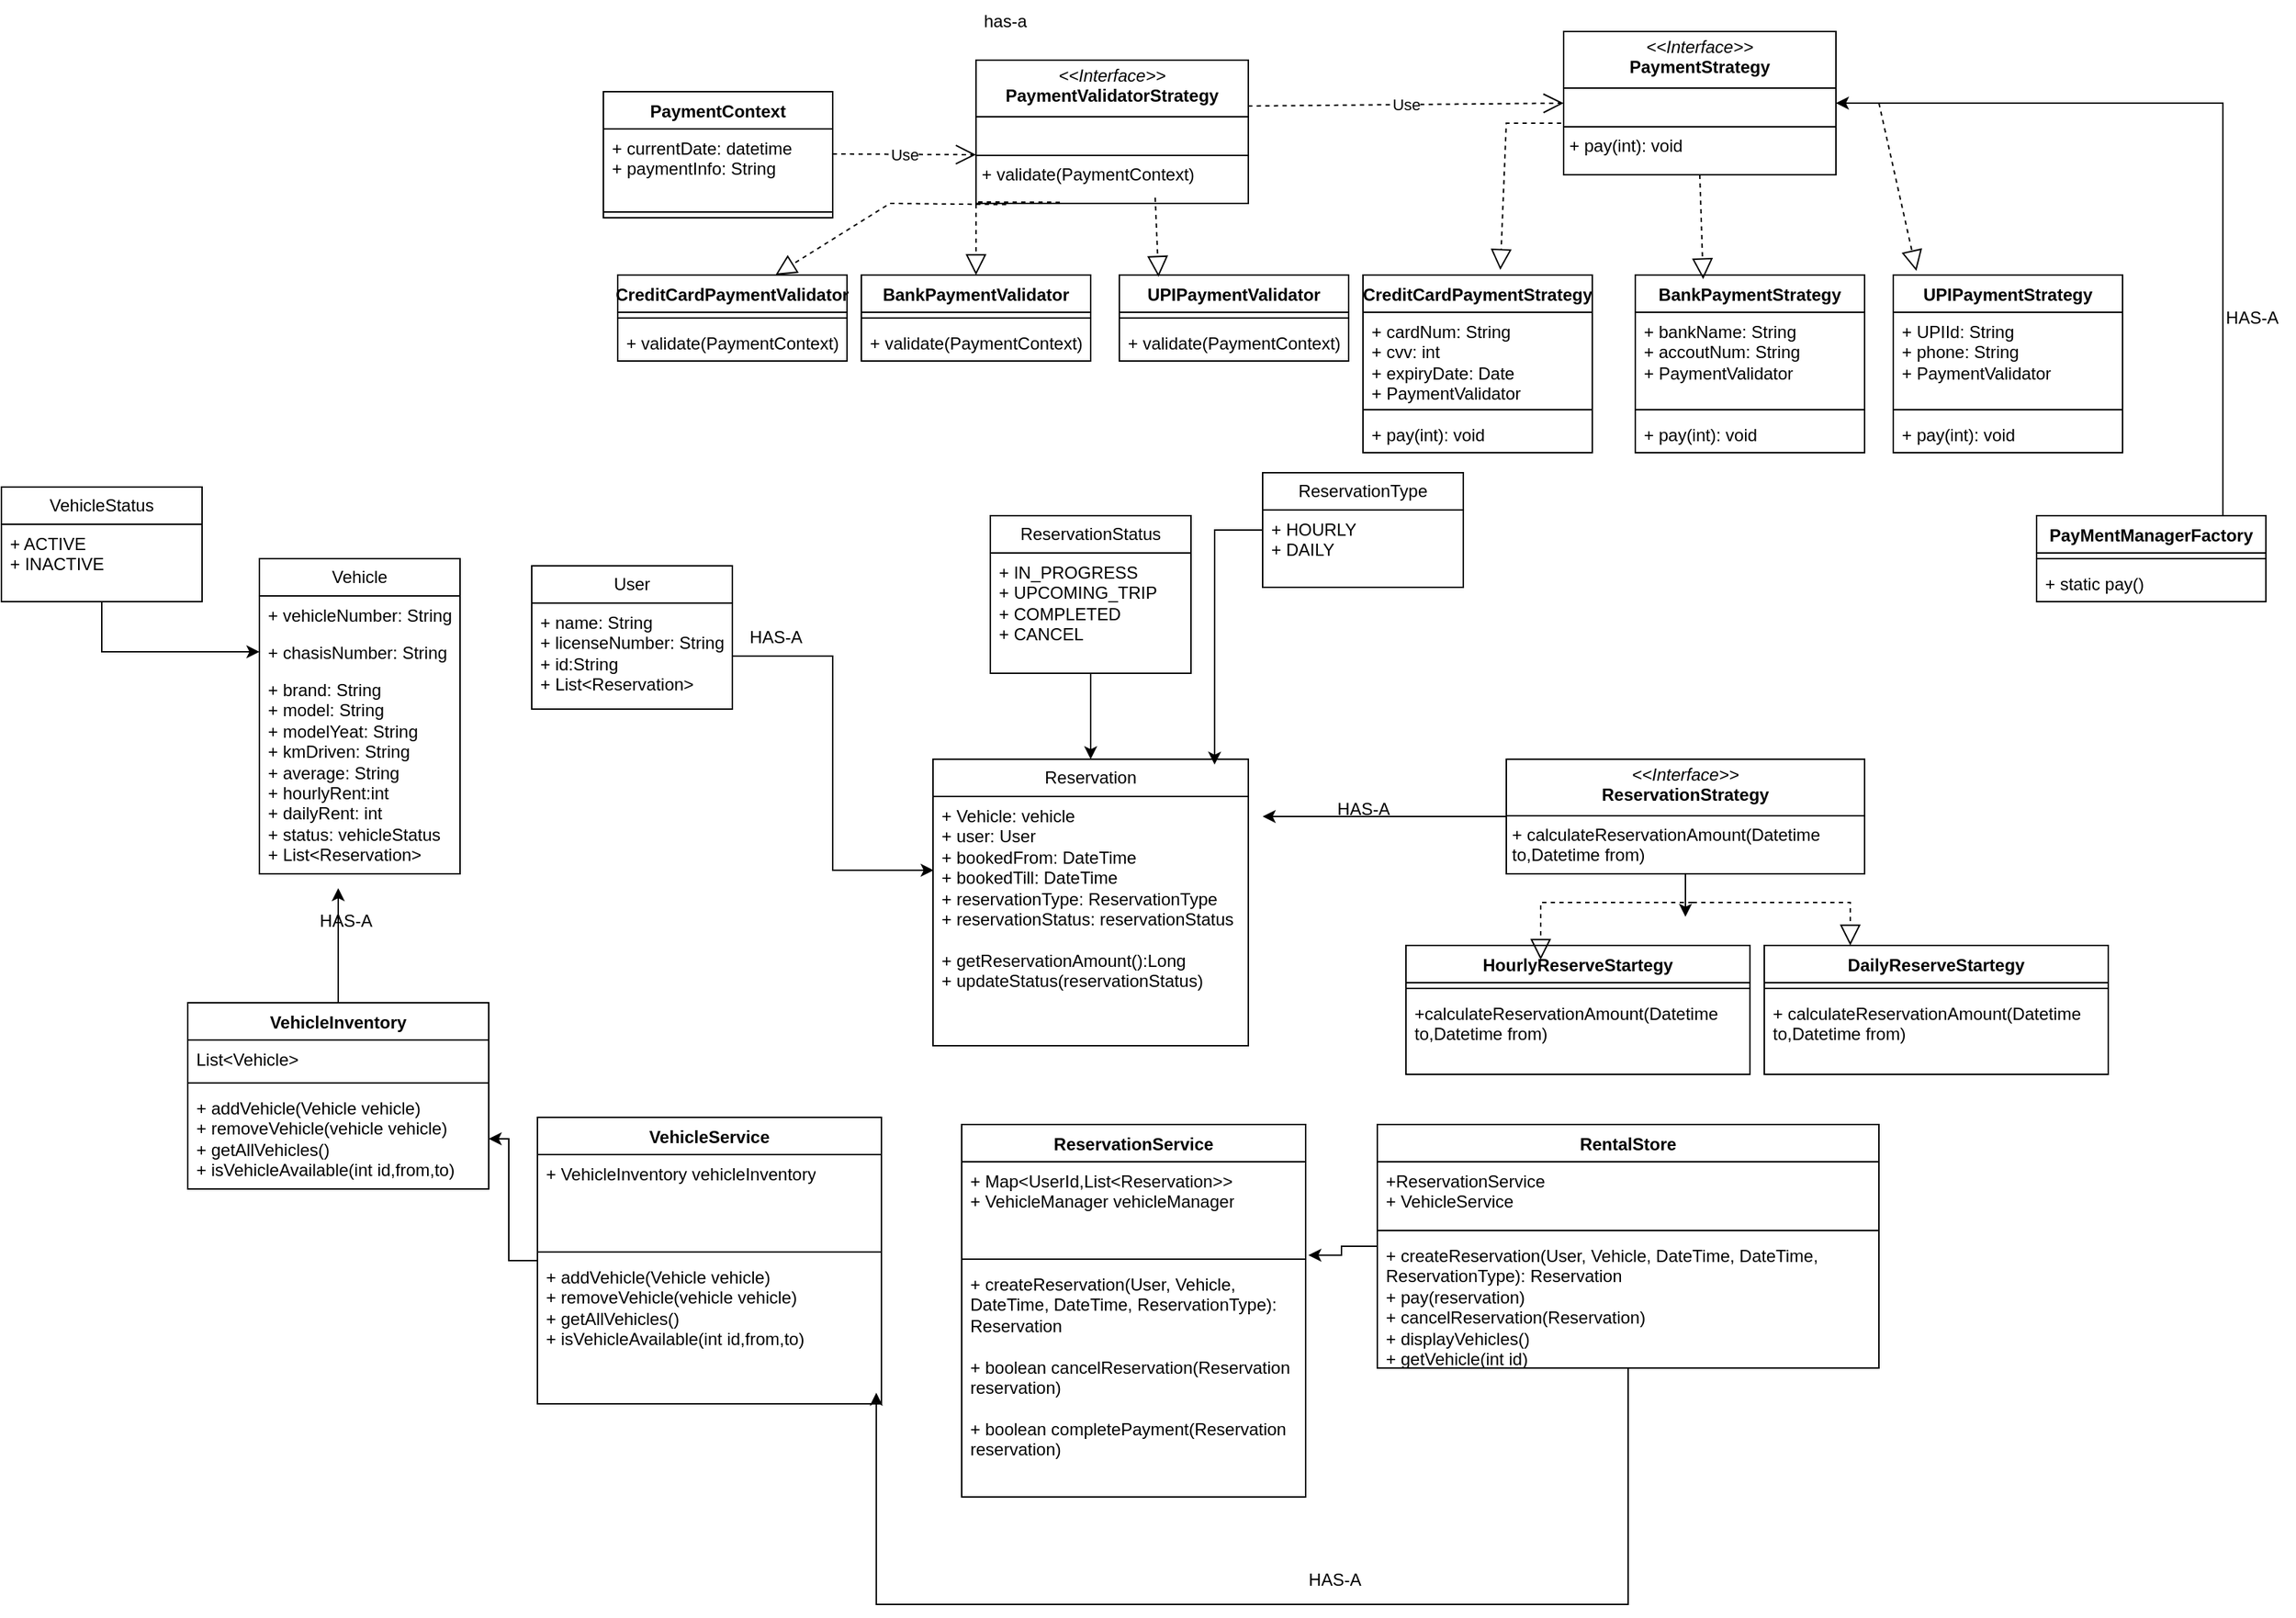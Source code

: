 <mxfile version="24.7.7">
  <diagram id="C5RBs43oDa-KdzZeNtuy" name="Page-1">
    <mxGraphModel dx="2056" dy="1742" grid="1" gridSize="10" guides="1" tooltips="1" connect="1" arrows="1" fold="1" page="1" pageScale="1" pageWidth="827" pageHeight="1169" math="0" shadow="0">
      <root>
        <mxCell id="WIyWlLk6GJQsqaUBKTNV-0" />
        <mxCell id="WIyWlLk6GJQsqaUBKTNV-1" parent="WIyWlLk6GJQsqaUBKTNV-0" />
        <mxCell id="b3Ar11hoiHgudYBqo-IY-4" value="Vehicle" style="swimlane;fontStyle=0;childLayout=stackLayout;horizontal=1;startSize=26;fillColor=none;horizontalStack=0;resizeParent=1;resizeParentMax=0;resizeLast=0;collapsible=1;marginBottom=0;whiteSpace=wrap;html=1;" parent="WIyWlLk6GJQsqaUBKTNV-1" vertex="1">
          <mxGeometry x="-20" y="60" width="140" height="220" as="geometry" />
        </mxCell>
        <mxCell id="b3Ar11hoiHgudYBqo-IY-5" value="+ vehicleNumber: String" style="text;strokeColor=none;fillColor=none;align=left;verticalAlign=top;spacingLeft=4;spacingRight=4;overflow=hidden;rotatable=0;points=[[0,0.5],[1,0.5]];portConstraint=eastwest;whiteSpace=wrap;html=1;" parent="b3Ar11hoiHgudYBqo-IY-4" vertex="1">
          <mxGeometry y="26" width="140" height="26" as="geometry" />
        </mxCell>
        <mxCell id="b3Ar11hoiHgudYBqo-IY-6" value="+ chasisNumber: String" style="text;strokeColor=none;fillColor=none;align=left;verticalAlign=top;spacingLeft=4;spacingRight=4;overflow=hidden;rotatable=0;points=[[0,0.5],[1,0.5]];portConstraint=eastwest;whiteSpace=wrap;html=1;" parent="b3Ar11hoiHgudYBqo-IY-4" vertex="1">
          <mxGeometry y="52" width="140" height="26" as="geometry" />
        </mxCell>
        <mxCell id="b3Ar11hoiHgudYBqo-IY-7" value="+ brand: String&lt;div&gt;+ model: String&lt;br&gt;&lt;/div&gt;&lt;div&gt;+ modelYeat: String&lt;/div&gt;&lt;div&gt;+ kmDriven: String&lt;/div&gt;&lt;div&gt;+ average: String&lt;/div&gt;&lt;div&gt;+ hourlyRent:int&lt;/div&gt;&lt;div&gt;+ dailyRent: int&lt;/div&gt;&lt;div&gt;+ status: vehicleStatus&lt;/div&gt;&lt;div&gt;+ List&amp;lt;Reservation&amp;gt;&lt;/div&gt;" style="text;strokeColor=none;fillColor=none;align=left;verticalAlign=top;spacingLeft=4;spacingRight=4;overflow=hidden;rotatable=0;points=[[0,0.5],[1,0.5]];portConstraint=eastwest;whiteSpace=wrap;html=1;" parent="b3Ar11hoiHgudYBqo-IY-4" vertex="1">
          <mxGeometry y="78" width="140" height="142" as="geometry" />
        </mxCell>
        <mxCell id="b3Ar11hoiHgudYBqo-IY-16" value="User" style="swimlane;fontStyle=0;childLayout=stackLayout;horizontal=1;startSize=26;fillColor=none;horizontalStack=0;resizeParent=1;resizeParentMax=0;resizeLast=0;collapsible=1;marginBottom=0;whiteSpace=wrap;html=1;" parent="WIyWlLk6GJQsqaUBKTNV-1" vertex="1">
          <mxGeometry x="170" y="65" width="140" height="100" as="geometry" />
        </mxCell>
        <mxCell id="b3Ar11hoiHgudYBqo-IY-17" value="+ name: String&lt;div&gt;+ licenseNumber: String&lt;/div&gt;&lt;div&gt;+ id:String&lt;/div&gt;&lt;div&gt;+ List&amp;lt;Reservation&amp;gt;&lt;/div&gt;" style="text;strokeColor=none;fillColor=none;align=left;verticalAlign=top;spacingLeft=4;spacingRight=4;overflow=hidden;rotatable=0;points=[[0,0.5],[1,0.5]];portConstraint=eastwest;whiteSpace=wrap;html=1;" parent="b3Ar11hoiHgudYBqo-IY-16" vertex="1">
          <mxGeometry y="26" width="140" height="74" as="geometry" />
        </mxCell>
        <mxCell id="b3Ar11hoiHgudYBqo-IY-175" style="edgeStyle=orthogonalEdgeStyle;rounded=0;orthogonalLoop=1;jettySize=auto;html=1;entryX=0.5;entryY=0;entryDx=0;entryDy=0;" parent="WIyWlLk6GJQsqaUBKTNV-1" source="b3Ar11hoiHgudYBqo-IY-20" target="b3Ar11hoiHgudYBqo-IY-30" edge="1">
          <mxGeometry relative="1" as="geometry" />
        </mxCell>
        <mxCell id="b3Ar11hoiHgudYBqo-IY-20" value="ReservationStatus" style="swimlane;fontStyle=0;childLayout=stackLayout;horizontal=1;startSize=26;fillColor=none;horizontalStack=0;resizeParent=1;resizeParentMax=0;resizeLast=0;collapsible=1;marginBottom=0;whiteSpace=wrap;html=1;" parent="WIyWlLk6GJQsqaUBKTNV-1" vertex="1">
          <mxGeometry x="490" y="30" width="140" height="110" as="geometry" />
        </mxCell>
        <mxCell id="b3Ar11hoiHgudYBqo-IY-23" value="+ IN_PROGRESS&lt;div&gt;+ UPCOMING_TRIP&lt;/div&gt;&lt;div&gt;+ COMPLETED&lt;/div&gt;&lt;div&gt;+ CANCEL&lt;/div&gt;" style="text;strokeColor=none;fillColor=none;align=left;verticalAlign=top;spacingLeft=4;spacingRight=4;overflow=hidden;rotatable=0;points=[[0,0.5],[1,0.5]];portConstraint=eastwest;whiteSpace=wrap;html=1;" parent="b3Ar11hoiHgudYBqo-IY-20" vertex="1">
          <mxGeometry y="26" width="140" height="84" as="geometry" />
        </mxCell>
        <mxCell id="b3Ar11hoiHgudYBqo-IY-174" style="edgeStyle=orthogonalEdgeStyle;rounded=0;orthogonalLoop=1;jettySize=auto;html=1;entryX=0;entryY=0.5;entryDx=0;entryDy=0;" parent="WIyWlLk6GJQsqaUBKTNV-1" source="b3Ar11hoiHgudYBqo-IY-24" target="b3Ar11hoiHgudYBqo-IY-6" edge="1">
          <mxGeometry relative="1" as="geometry" />
        </mxCell>
        <mxCell id="b3Ar11hoiHgudYBqo-IY-24" value="VehicleStatus" style="swimlane;fontStyle=0;childLayout=stackLayout;horizontal=1;startSize=26;fillColor=none;horizontalStack=0;resizeParent=1;resizeParentMax=0;resizeLast=0;collapsible=1;marginBottom=0;whiteSpace=wrap;html=1;" parent="WIyWlLk6GJQsqaUBKTNV-1" vertex="1">
          <mxGeometry x="-200" y="10" width="140" height="80" as="geometry" />
        </mxCell>
        <mxCell id="b3Ar11hoiHgudYBqo-IY-25" value="+ ACTIVE&lt;div&gt;+ INACTIVE&lt;/div&gt;&lt;div&gt;&lt;br&gt;&lt;/div&gt;" style="text;strokeColor=none;fillColor=none;align=left;verticalAlign=top;spacingLeft=4;spacingRight=4;overflow=hidden;rotatable=0;points=[[0,0.5],[1,0.5]];portConstraint=eastwest;whiteSpace=wrap;html=1;" parent="b3Ar11hoiHgudYBqo-IY-24" vertex="1">
          <mxGeometry y="26" width="140" height="54" as="geometry" />
        </mxCell>
        <mxCell id="b3Ar11hoiHgudYBqo-IY-30" value="Reservation" style="swimlane;fontStyle=0;childLayout=stackLayout;horizontal=1;startSize=26;fillColor=none;horizontalStack=0;resizeParent=1;resizeParentMax=0;resizeLast=0;collapsible=1;marginBottom=0;whiteSpace=wrap;html=1;" parent="WIyWlLk6GJQsqaUBKTNV-1" vertex="1">
          <mxGeometry x="450" y="200" width="220" height="200" as="geometry" />
        </mxCell>
        <mxCell id="b3Ar11hoiHgudYBqo-IY-31" value="+ Vehicle: vehicle&lt;div&gt;+ user: User&lt;/div&gt;&lt;div&gt;+ bookedFrom: DateTime&lt;/div&gt;&lt;div&gt;+ bookedTill: DateTime&lt;/div&gt;&lt;div&gt;+ reservationType: ReservationType&lt;/div&gt;&lt;div&gt;+ reservationStatus: reservationStatus&lt;/div&gt;&lt;div&gt;&lt;br&gt;&lt;/div&gt;&lt;div&gt;+ getReservationAmount():Long&lt;/div&gt;&lt;div&gt;+ updateStatus(reservationStatus)&lt;/div&gt;" style="text;strokeColor=none;fillColor=none;align=left;verticalAlign=top;spacingLeft=4;spacingRight=4;overflow=hidden;rotatable=0;points=[[0,0.5],[1,0.5]];portConstraint=eastwest;whiteSpace=wrap;html=1;" parent="b3Ar11hoiHgudYBqo-IY-30" vertex="1">
          <mxGeometry y="26" width="220" height="174" as="geometry" />
        </mxCell>
        <mxCell id="b3Ar11hoiHgudYBqo-IY-176" style="edgeStyle=orthogonalEdgeStyle;rounded=0;orthogonalLoop=1;jettySize=auto;html=1;" parent="WIyWlLk6GJQsqaUBKTNV-1" source="b3Ar11hoiHgudYBqo-IY-34" edge="1">
          <mxGeometry relative="1" as="geometry">
            <mxPoint x="35" y="290" as="targetPoint" />
          </mxGeometry>
        </mxCell>
        <mxCell id="b3Ar11hoiHgudYBqo-IY-34" value="VehicleInventory" style="swimlane;fontStyle=1;align=center;verticalAlign=top;childLayout=stackLayout;horizontal=1;startSize=26;horizontalStack=0;resizeParent=1;resizeParentMax=0;resizeLast=0;collapsible=1;marginBottom=0;whiteSpace=wrap;html=1;" parent="WIyWlLk6GJQsqaUBKTNV-1" vertex="1">
          <mxGeometry x="-70" y="370" width="210" height="130" as="geometry" />
        </mxCell>
        <mxCell id="b3Ar11hoiHgudYBqo-IY-35" value="List&amp;lt;Vehicle&amp;gt;" style="text;strokeColor=none;fillColor=none;align=left;verticalAlign=top;spacingLeft=4;spacingRight=4;overflow=hidden;rotatable=0;points=[[0,0.5],[1,0.5]];portConstraint=eastwest;whiteSpace=wrap;html=1;" parent="b3Ar11hoiHgudYBqo-IY-34" vertex="1">
          <mxGeometry y="26" width="210" height="26" as="geometry" />
        </mxCell>
        <mxCell id="b3Ar11hoiHgudYBqo-IY-36" value="" style="line;strokeWidth=1;fillColor=none;align=left;verticalAlign=middle;spacingTop=-1;spacingLeft=3;spacingRight=3;rotatable=0;labelPosition=right;points=[];portConstraint=eastwest;strokeColor=inherit;" parent="b3Ar11hoiHgudYBqo-IY-34" vertex="1">
          <mxGeometry y="52" width="210" height="8" as="geometry" />
        </mxCell>
        <mxCell id="b3Ar11hoiHgudYBqo-IY-37" value="+ addVehicle(Vehicle vehicle)&lt;div&gt;+ removeVehicle(vehicle vehicle)&lt;/div&gt;&lt;div&gt;+ getAllVehicles()&lt;/div&gt;&lt;div&gt;+ isVehicleAvailable(int id,from,to)&lt;/div&gt;" style="text;strokeColor=none;fillColor=none;align=left;verticalAlign=top;spacingLeft=4;spacingRight=4;overflow=hidden;rotatable=0;points=[[0,0.5],[1,0.5]];portConstraint=eastwest;whiteSpace=wrap;html=1;" parent="b3Ar11hoiHgudYBqo-IY-34" vertex="1">
          <mxGeometry y="60" width="210" height="70" as="geometry" />
        </mxCell>
        <mxCell id="b3Ar11hoiHgudYBqo-IY-38" value="RentalStore" style="swimlane;fontStyle=1;align=center;verticalAlign=top;childLayout=stackLayout;horizontal=1;startSize=26;horizontalStack=0;resizeParent=1;resizeParentMax=0;resizeLast=0;collapsible=1;marginBottom=0;whiteSpace=wrap;html=1;" parent="WIyWlLk6GJQsqaUBKTNV-1" vertex="1">
          <mxGeometry x="760" y="455" width="350" height="170" as="geometry" />
        </mxCell>
        <mxCell id="b3Ar11hoiHgudYBqo-IY-39" value="+ReservationService&lt;div&gt;+ VehicleService&lt;/div&gt;" style="text;strokeColor=none;fillColor=none;align=left;verticalAlign=top;spacingLeft=4;spacingRight=4;overflow=hidden;rotatable=0;points=[[0,0.5],[1,0.5]];portConstraint=eastwest;whiteSpace=wrap;html=1;" parent="b3Ar11hoiHgudYBqo-IY-38" vertex="1">
          <mxGeometry y="26" width="350" height="44" as="geometry" />
        </mxCell>
        <mxCell id="b3Ar11hoiHgudYBqo-IY-40" value="" style="line;strokeWidth=1;fillColor=none;align=left;verticalAlign=middle;spacingTop=-1;spacingLeft=3;spacingRight=3;rotatable=0;labelPosition=right;points=[];portConstraint=eastwest;strokeColor=inherit;" parent="b3Ar11hoiHgudYBqo-IY-38" vertex="1">
          <mxGeometry y="70" width="350" height="8" as="geometry" />
        </mxCell>
        <mxCell id="b3Ar11hoiHgudYBqo-IY-41" value="+&amp;nbsp;createReservation(User, Vehicle, DateTime, DateTime, ReservationType): Reservation&lt;div&gt;&lt;span style=&quot;background-color: initial;&quot;&gt;+ pay(reservation)&lt;/span&gt;&lt;div&gt;&lt;div&gt;+ cancelReservation(Reservation)&lt;/div&gt;&lt;div&gt;+ displayVehicles()&lt;/div&gt;&lt;div&gt;+ getVehicle(int id)&lt;/div&gt;&lt;/div&gt;&lt;/div&gt;" style="text;strokeColor=none;fillColor=none;align=left;verticalAlign=top;spacingLeft=4;spacingRight=4;overflow=hidden;rotatable=0;points=[[0,0.5],[1,0.5]];portConstraint=eastwest;whiteSpace=wrap;html=1;" parent="b3Ar11hoiHgudYBqo-IY-38" vertex="1">
          <mxGeometry y="78" width="350" height="92" as="geometry" />
        </mxCell>
        <mxCell id="b3Ar11hoiHgudYBqo-IY-58" style="edgeStyle=orthogonalEdgeStyle;rounded=0;orthogonalLoop=1;jettySize=auto;html=1;" parent="WIyWlLk6GJQsqaUBKTNV-1" source="b3Ar11hoiHgudYBqo-IY-48" edge="1">
          <mxGeometry relative="1" as="geometry">
            <mxPoint x="975" y="310" as="targetPoint" />
          </mxGeometry>
        </mxCell>
        <mxCell id="b3Ar11hoiHgudYBqo-IY-171" style="edgeStyle=orthogonalEdgeStyle;rounded=0;orthogonalLoop=1;jettySize=auto;html=1;" parent="WIyWlLk6GJQsqaUBKTNV-1" source="b3Ar11hoiHgudYBqo-IY-48" edge="1">
          <mxGeometry relative="1" as="geometry">
            <mxPoint x="680" y="240" as="targetPoint" />
          </mxGeometry>
        </mxCell>
        <mxCell id="b3Ar11hoiHgudYBqo-IY-48" value="&lt;p style=&quot;margin:0px;margin-top:4px;text-align:center;&quot;&gt;&lt;i&gt;&amp;lt;&amp;lt;Interface&amp;gt;&amp;gt;&lt;/i&gt;&lt;br&gt;&lt;b&gt;ReservationStrategy&lt;/b&gt;&lt;/p&gt;&lt;hr size=&quot;1&quot; style=&quot;border-style:solid;&quot;&gt;&lt;p style=&quot;margin:0px;margin-left:4px;&quot;&gt;+ calculateReservationAmount(Datetime to,Datetime from)&lt;/p&gt;" style="verticalAlign=top;align=left;overflow=fill;html=1;whiteSpace=wrap;" parent="WIyWlLk6GJQsqaUBKTNV-1" vertex="1">
          <mxGeometry x="850" y="200" width="250" height="80" as="geometry" />
        </mxCell>
        <mxCell id="b3Ar11hoiHgudYBqo-IY-50" value="HourlyReserveStartegy" style="swimlane;fontStyle=1;align=center;verticalAlign=top;childLayout=stackLayout;horizontal=1;startSize=26;horizontalStack=0;resizeParent=1;resizeParentMax=0;resizeLast=0;collapsible=1;marginBottom=0;whiteSpace=wrap;html=1;" parent="WIyWlLk6GJQsqaUBKTNV-1" vertex="1">
          <mxGeometry x="780" y="330" width="240" height="90" as="geometry" />
        </mxCell>
        <mxCell id="b3Ar11hoiHgudYBqo-IY-52" value="" style="line;strokeWidth=1;fillColor=none;align=left;verticalAlign=middle;spacingTop=-1;spacingLeft=3;spacingRight=3;rotatable=0;labelPosition=right;points=[];portConstraint=eastwest;strokeColor=inherit;" parent="b3Ar11hoiHgudYBqo-IY-50" vertex="1">
          <mxGeometry y="26" width="240" height="8" as="geometry" />
        </mxCell>
        <mxCell id="b3Ar11hoiHgudYBqo-IY-53" value="+calculateReservationAmount(Datetime to,Datetime from)" style="text;strokeColor=none;fillColor=none;align=left;verticalAlign=top;spacingLeft=4;spacingRight=4;overflow=hidden;rotatable=0;points=[[0,0.5],[1,0.5]];portConstraint=eastwest;whiteSpace=wrap;html=1;" parent="b3Ar11hoiHgudYBqo-IY-50" vertex="1">
          <mxGeometry y="34" width="240" height="56" as="geometry" />
        </mxCell>
        <mxCell id="b3Ar11hoiHgudYBqo-IY-54" value="DailyReserveStartegy" style="swimlane;fontStyle=1;align=center;verticalAlign=top;childLayout=stackLayout;horizontal=1;startSize=26;horizontalStack=0;resizeParent=1;resizeParentMax=0;resizeLast=0;collapsible=1;marginBottom=0;whiteSpace=wrap;html=1;" parent="WIyWlLk6GJQsqaUBKTNV-1" vertex="1">
          <mxGeometry x="1030" y="330" width="240" height="90" as="geometry" />
        </mxCell>
        <mxCell id="b3Ar11hoiHgudYBqo-IY-55" value="" style="line;strokeWidth=1;fillColor=none;align=left;verticalAlign=middle;spacingTop=-1;spacingLeft=3;spacingRight=3;rotatable=0;labelPosition=right;points=[];portConstraint=eastwest;strokeColor=inherit;" parent="b3Ar11hoiHgudYBqo-IY-54" vertex="1">
          <mxGeometry y="26" width="240" height="8" as="geometry" />
        </mxCell>
        <mxCell id="b3Ar11hoiHgudYBqo-IY-56" value="+ calculateReservationAmount(Datetime to,Datetime from)" style="text;strokeColor=none;fillColor=none;align=left;verticalAlign=top;spacingLeft=4;spacingRight=4;overflow=hidden;rotatable=0;points=[[0,0.5],[1,0.5]];portConstraint=eastwest;whiteSpace=wrap;html=1;" parent="b3Ar11hoiHgudYBqo-IY-54" vertex="1">
          <mxGeometry y="34" width="240" height="56" as="geometry" />
        </mxCell>
        <mxCell id="b3Ar11hoiHgudYBqo-IY-57" value="" style="endArrow=block;dashed=1;endFill=0;endSize=12;html=1;rounded=0;" parent="WIyWlLk6GJQsqaUBKTNV-1" edge="1">
          <mxGeometry width="160" relative="1" as="geometry">
            <mxPoint x="980" y="300" as="sourcePoint" />
            <mxPoint x="874" y="340" as="targetPoint" />
            <Array as="points">
              <mxPoint x="874" y="300" />
            </Array>
          </mxGeometry>
        </mxCell>
        <mxCell id="b3Ar11hoiHgudYBqo-IY-59" value="" style="endArrow=block;dashed=1;endFill=0;endSize=12;html=1;rounded=0;entryX=0.25;entryY=0;entryDx=0;entryDy=0;" parent="WIyWlLk6GJQsqaUBKTNV-1" target="b3Ar11hoiHgudYBqo-IY-54" edge="1">
          <mxGeometry width="160" relative="1" as="geometry">
            <mxPoint x="980" y="300" as="sourcePoint" />
            <mxPoint x="880" y="400" as="targetPoint" />
            <Array as="points">
              <mxPoint x="1090" y="300" />
            </Array>
          </mxGeometry>
        </mxCell>
        <mxCell id="b3Ar11hoiHgudYBqo-IY-130" value="&lt;p style=&quot;margin:0px;margin-top:4px;text-align:center;&quot;&gt;&lt;i&gt;&amp;lt;&amp;lt;Interface&amp;gt;&amp;gt;&lt;/i&gt;&lt;br&gt;&lt;b&gt;PaymentStrategy&lt;/b&gt;&lt;/p&gt;&lt;hr size=&quot;1&quot; style=&quot;border-style:solid;&quot;&gt;&lt;p style=&quot;margin:0px;margin-left:4px;&quot;&gt;&lt;br&gt;&lt;/p&gt;&lt;hr size=&quot;1&quot; style=&quot;border-style:solid;&quot;&gt;&lt;p style=&quot;margin:0px;margin-left:4px;&quot;&gt;+ pay(int): void&lt;/p&gt;" style="verticalAlign=top;align=left;overflow=fill;html=1;whiteSpace=wrap;" parent="WIyWlLk6GJQsqaUBKTNV-1" vertex="1">
          <mxGeometry x="890" y="-308" width="190" height="100" as="geometry" />
        </mxCell>
        <mxCell id="b3Ar11hoiHgudYBqo-IY-131" value="CreditCardPaymentStrategy" style="swimlane;fontStyle=1;align=center;verticalAlign=top;childLayout=stackLayout;horizontal=1;startSize=26;horizontalStack=0;resizeParent=1;resizeParentMax=0;resizeLast=0;collapsible=1;marginBottom=0;whiteSpace=wrap;html=1;" parent="WIyWlLk6GJQsqaUBKTNV-1" vertex="1">
          <mxGeometry x="750" y="-138" width="160" height="124" as="geometry" />
        </mxCell>
        <mxCell id="b3Ar11hoiHgudYBqo-IY-132" value="+ cardNum: String&lt;div&gt;+ cvv: int&lt;/div&gt;&lt;div&gt;+ expiryDate: Date&lt;div&gt;+ PaymentValidator&lt;/div&gt;&lt;/div&gt;" style="text;strokeColor=none;fillColor=none;align=left;verticalAlign=top;spacingLeft=4;spacingRight=4;overflow=hidden;rotatable=0;points=[[0,0.5],[1,0.5]];portConstraint=eastwest;whiteSpace=wrap;html=1;" parent="b3Ar11hoiHgudYBqo-IY-131" vertex="1">
          <mxGeometry y="26" width="160" height="64" as="geometry" />
        </mxCell>
        <mxCell id="b3Ar11hoiHgudYBqo-IY-133" value="" style="line;strokeWidth=1;fillColor=none;align=left;verticalAlign=middle;spacingTop=-1;spacingLeft=3;spacingRight=3;rotatable=0;labelPosition=right;points=[];portConstraint=eastwest;strokeColor=inherit;" parent="b3Ar11hoiHgudYBqo-IY-131" vertex="1">
          <mxGeometry y="90" width="160" height="8" as="geometry" />
        </mxCell>
        <mxCell id="b3Ar11hoiHgudYBqo-IY-134" value="+ pay(int): void" style="text;strokeColor=none;fillColor=none;align=left;verticalAlign=top;spacingLeft=4;spacingRight=4;overflow=hidden;rotatable=0;points=[[0,0.5],[1,0.5]];portConstraint=eastwest;whiteSpace=wrap;html=1;" parent="b3Ar11hoiHgudYBqo-IY-131" vertex="1">
          <mxGeometry y="98" width="160" height="26" as="geometry" />
        </mxCell>
        <mxCell id="b3Ar11hoiHgudYBqo-IY-135" value="BankPaymentStrategy" style="swimlane;fontStyle=1;align=center;verticalAlign=top;childLayout=stackLayout;horizontal=1;startSize=26;horizontalStack=0;resizeParent=1;resizeParentMax=0;resizeLast=0;collapsible=1;marginBottom=0;whiteSpace=wrap;html=1;" parent="WIyWlLk6GJQsqaUBKTNV-1" vertex="1">
          <mxGeometry x="940" y="-138" width="160" height="124" as="geometry" />
        </mxCell>
        <mxCell id="b3Ar11hoiHgudYBqo-IY-136" value="+ bankName: String&lt;div&gt;+ accoutNum: String&lt;/div&gt;&lt;div&gt;&lt;div&gt;+&amp;nbsp;&lt;span style=&quot;background-color: initial;&quot;&gt;PaymentValidator&lt;/span&gt;&lt;/div&gt;&lt;div&gt;&lt;br&gt;&lt;/div&gt;&lt;/div&gt;" style="text;strokeColor=none;fillColor=none;align=left;verticalAlign=top;spacingLeft=4;spacingRight=4;overflow=hidden;rotatable=0;points=[[0,0.5],[1,0.5]];portConstraint=eastwest;whiteSpace=wrap;html=1;" parent="b3Ar11hoiHgudYBqo-IY-135" vertex="1">
          <mxGeometry y="26" width="160" height="64" as="geometry" />
        </mxCell>
        <mxCell id="b3Ar11hoiHgudYBqo-IY-137" value="" style="line;strokeWidth=1;fillColor=none;align=left;verticalAlign=middle;spacingTop=-1;spacingLeft=3;spacingRight=3;rotatable=0;labelPosition=right;points=[];portConstraint=eastwest;strokeColor=inherit;" parent="b3Ar11hoiHgudYBqo-IY-135" vertex="1">
          <mxGeometry y="90" width="160" height="8" as="geometry" />
        </mxCell>
        <mxCell id="b3Ar11hoiHgudYBqo-IY-138" value="+ pay(int): void" style="text;strokeColor=none;fillColor=none;align=left;verticalAlign=top;spacingLeft=4;spacingRight=4;overflow=hidden;rotatable=0;points=[[0,0.5],[1,0.5]];portConstraint=eastwest;whiteSpace=wrap;html=1;" parent="b3Ar11hoiHgudYBqo-IY-135" vertex="1">
          <mxGeometry y="98" width="160" height="26" as="geometry" />
        </mxCell>
        <mxCell id="b3Ar11hoiHgudYBqo-IY-139" value="" style="endArrow=block;dashed=1;endFill=0;endSize=12;html=1;rounded=0;exitX=-0.009;exitY=0.64;exitDx=0;exitDy=0;exitPerimeter=0;entryX=0.599;entryY=-0.029;entryDx=0;entryDy=0;entryPerimeter=0;" parent="WIyWlLk6GJQsqaUBKTNV-1" source="b3Ar11hoiHgudYBqo-IY-130" target="b3Ar11hoiHgudYBqo-IY-131" edge="1">
          <mxGeometry width="160" relative="1" as="geometry">
            <mxPoint x="980" y="-138" as="sourcePoint" />
            <mxPoint x="1140" y="-138" as="targetPoint" />
            <Array as="points">
              <mxPoint x="850" y="-244" />
            </Array>
          </mxGeometry>
        </mxCell>
        <mxCell id="b3Ar11hoiHgudYBqo-IY-140" value="" style="endArrow=block;dashed=1;endFill=0;endSize=12;html=1;rounded=0;exitX=0.5;exitY=1;exitDx=0;exitDy=0;entryX=0.296;entryY=0.023;entryDx=0;entryDy=0;entryPerimeter=0;" parent="WIyWlLk6GJQsqaUBKTNV-1" source="b3Ar11hoiHgudYBqo-IY-130" target="b3Ar11hoiHgudYBqo-IY-135" edge="1">
          <mxGeometry width="160" relative="1" as="geometry">
            <mxPoint x="898" y="-234" as="sourcePoint" />
            <mxPoint x="856" y="-132" as="targetPoint" />
            <Array as="points" />
          </mxGeometry>
        </mxCell>
        <mxCell id="b3Ar11hoiHgudYBqo-IY-141" value="" style="endArrow=block;dashed=1;endFill=0;endSize=12;html=1;rounded=0;exitX=1;exitY=0.5;exitDx=0;exitDy=0;entryX=0.101;entryY=-0.023;entryDx=0;entryDy=0;entryPerimeter=0;" parent="WIyWlLk6GJQsqaUBKTNV-1" source="b3Ar11hoiHgudYBqo-IY-130" target="b3Ar11hoiHgudYBqo-IY-142" edge="1">
          <mxGeometry width="160" relative="1" as="geometry">
            <mxPoint x="995" y="-198" as="sourcePoint" />
            <mxPoint x="1130" y="-148" as="targetPoint" />
            <Array as="points">
              <mxPoint x="1110" y="-258" />
            </Array>
          </mxGeometry>
        </mxCell>
        <mxCell id="b3Ar11hoiHgudYBqo-IY-142" value="UPIPaymentStrategy" style="swimlane;fontStyle=1;align=center;verticalAlign=top;childLayout=stackLayout;horizontal=1;startSize=26;horizontalStack=0;resizeParent=1;resizeParentMax=0;resizeLast=0;collapsible=1;marginBottom=0;whiteSpace=wrap;html=1;" parent="WIyWlLk6GJQsqaUBKTNV-1" vertex="1">
          <mxGeometry x="1120" y="-138" width="160" height="124" as="geometry" />
        </mxCell>
        <mxCell id="b3Ar11hoiHgudYBqo-IY-143" value="+ UPIId: String&lt;div&gt;+ phone: String&lt;/div&gt;&lt;div&gt;&lt;div&gt;+ PaymentValidator&lt;br&gt;&lt;/div&gt;&lt;div&gt;&lt;br&gt;&lt;/div&gt;&lt;/div&gt;" style="text;strokeColor=none;fillColor=none;align=left;verticalAlign=top;spacingLeft=4;spacingRight=4;overflow=hidden;rotatable=0;points=[[0,0.5],[1,0.5]];portConstraint=eastwest;whiteSpace=wrap;html=1;" parent="b3Ar11hoiHgudYBqo-IY-142" vertex="1">
          <mxGeometry y="26" width="160" height="64" as="geometry" />
        </mxCell>
        <mxCell id="b3Ar11hoiHgudYBqo-IY-144" value="" style="line;strokeWidth=1;fillColor=none;align=left;verticalAlign=middle;spacingTop=-1;spacingLeft=3;spacingRight=3;rotatable=0;labelPosition=right;points=[];portConstraint=eastwest;strokeColor=inherit;" parent="b3Ar11hoiHgudYBqo-IY-142" vertex="1">
          <mxGeometry y="90" width="160" height="8" as="geometry" />
        </mxCell>
        <mxCell id="b3Ar11hoiHgudYBqo-IY-145" value="+ pay(int): void" style="text;strokeColor=none;fillColor=none;align=left;verticalAlign=top;spacingLeft=4;spacingRight=4;overflow=hidden;rotatable=0;points=[[0,0.5],[1,0.5]];portConstraint=eastwest;whiteSpace=wrap;html=1;" parent="b3Ar11hoiHgudYBqo-IY-142" vertex="1">
          <mxGeometry y="98" width="160" height="26" as="geometry" />
        </mxCell>
        <mxCell id="b3Ar11hoiHgudYBqo-IY-146" value="PaymentContext" style="swimlane;fontStyle=1;align=center;verticalAlign=top;childLayout=stackLayout;horizontal=1;startSize=26;horizontalStack=0;resizeParent=1;resizeParentMax=0;resizeLast=0;collapsible=1;marginBottom=0;whiteSpace=wrap;html=1;" parent="WIyWlLk6GJQsqaUBKTNV-1" vertex="1">
          <mxGeometry x="220" y="-266" width="160" height="88" as="geometry" />
        </mxCell>
        <mxCell id="b3Ar11hoiHgudYBqo-IY-147" value="+ currentDate: datetime&lt;div&gt;+ paymentInfo: String&lt;/div&gt;" style="text;strokeColor=none;fillColor=none;align=left;verticalAlign=top;spacingLeft=4;spacingRight=4;overflow=hidden;rotatable=0;points=[[0,0.5],[1,0.5]];portConstraint=eastwest;whiteSpace=wrap;html=1;" parent="b3Ar11hoiHgudYBqo-IY-146" vertex="1">
          <mxGeometry y="26" width="160" height="54" as="geometry" />
        </mxCell>
        <mxCell id="b3Ar11hoiHgudYBqo-IY-148" value="" style="line;strokeWidth=1;fillColor=none;align=left;verticalAlign=middle;spacingTop=-1;spacingLeft=3;spacingRight=3;rotatable=0;labelPosition=right;points=[];portConstraint=eastwest;strokeColor=inherit;" parent="b3Ar11hoiHgudYBqo-IY-146" vertex="1">
          <mxGeometry y="80" width="160" height="8" as="geometry" />
        </mxCell>
        <mxCell id="b3Ar11hoiHgudYBqo-IY-149" value="&lt;p style=&quot;margin:0px;margin-top:4px;text-align:center;&quot;&gt;&lt;i&gt;&amp;lt;&amp;lt;Interface&amp;gt;&amp;gt;&lt;/i&gt;&lt;br&gt;&lt;b&gt;PaymentValidatorStrategy&lt;/b&gt;&lt;/p&gt;&lt;hr size=&quot;1&quot; style=&quot;border-style:solid;&quot;&gt;&lt;p style=&quot;margin:0px;margin-left:4px;&quot;&gt;&lt;br&gt;&lt;/p&gt;&lt;hr size=&quot;1&quot; style=&quot;border-style:solid;&quot;&gt;&lt;p style=&quot;margin:0px;margin-left:4px;&quot;&gt;+ validate(PaymentContext)&lt;/p&gt;" style="verticalAlign=top;align=left;overflow=fill;html=1;whiteSpace=wrap;" parent="WIyWlLk6GJQsqaUBKTNV-1" vertex="1">
          <mxGeometry x="480" y="-288" width="190" height="100" as="geometry" />
        </mxCell>
        <mxCell id="b3Ar11hoiHgudYBqo-IY-150" value="Use" style="endArrow=open;endSize=12;dashed=1;html=1;rounded=0;" parent="WIyWlLk6GJQsqaUBKTNV-1" edge="1">
          <mxGeometry width="160" relative="1" as="geometry">
            <mxPoint x="380" y="-222.5" as="sourcePoint" />
            <mxPoint x="480" y="-222" as="targetPoint" />
          </mxGeometry>
        </mxCell>
        <mxCell id="b3Ar11hoiHgudYBqo-IY-151" value="CreditCardPaymentValidator" style="swimlane;fontStyle=1;align=center;verticalAlign=top;childLayout=stackLayout;horizontal=1;startSize=26;horizontalStack=0;resizeParent=1;resizeParentMax=0;resizeLast=0;collapsible=1;marginBottom=0;whiteSpace=wrap;html=1;" parent="WIyWlLk6GJQsqaUBKTNV-1" vertex="1">
          <mxGeometry x="230" y="-138" width="160" height="60" as="geometry" />
        </mxCell>
        <mxCell id="b3Ar11hoiHgudYBqo-IY-152" value="" style="line;strokeWidth=1;fillColor=none;align=left;verticalAlign=middle;spacingTop=-1;spacingLeft=3;spacingRight=3;rotatable=0;labelPosition=right;points=[];portConstraint=eastwest;strokeColor=inherit;" parent="b3Ar11hoiHgudYBqo-IY-151" vertex="1">
          <mxGeometry y="26" width="160" height="8" as="geometry" />
        </mxCell>
        <mxCell id="b3Ar11hoiHgudYBqo-IY-153" value="+ validate(PaymentContext)" style="text;strokeColor=none;fillColor=none;align=left;verticalAlign=top;spacingLeft=4;spacingRight=4;overflow=hidden;rotatable=0;points=[[0,0.5],[1,0.5]];portConstraint=eastwest;whiteSpace=wrap;html=1;" parent="b3Ar11hoiHgudYBqo-IY-151" vertex="1">
          <mxGeometry y="34" width="160" height="26" as="geometry" />
        </mxCell>
        <mxCell id="b3Ar11hoiHgudYBqo-IY-154" value="BankPaymentValidator" style="swimlane;fontStyle=1;align=center;verticalAlign=top;childLayout=stackLayout;horizontal=1;startSize=26;horizontalStack=0;resizeParent=1;resizeParentMax=0;resizeLast=0;collapsible=1;marginBottom=0;whiteSpace=wrap;html=1;" parent="WIyWlLk6GJQsqaUBKTNV-1" vertex="1">
          <mxGeometry x="400" y="-138" width="160" height="60" as="geometry" />
        </mxCell>
        <mxCell id="b3Ar11hoiHgudYBqo-IY-155" value="" style="line;strokeWidth=1;fillColor=none;align=left;verticalAlign=middle;spacingTop=-1;spacingLeft=3;spacingRight=3;rotatable=0;labelPosition=right;points=[];portConstraint=eastwest;strokeColor=inherit;" parent="b3Ar11hoiHgudYBqo-IY-154" vertex="1">
          <mxGeometry y="26" width="160" height="8" as="geometry" />
        </mxCell>
        <mxCell id="b3Ar11hoiHgudYBqo-IY-156" value="+ validate(PaymentContext)" style="text;strokeColor=none;fillColor=none;align=left;verticalAlign=top;spacingLeft=4;spacingRight=4;overflow=hidden;rotatable=0;points=[[0,0.5],[1,0.5]];portConstraint=eastwest;whiteSpace=wrap;html=1;" parent="b3Ar11hoiHgudYBqo-IY-154" vertex="1">
          <mxGeometry y="34" width="160" height="26" as="geometry" />
        </mxCell>
        <mxCell id="b3Ar11hoiHgudYBqo-IY-157" value="UPIPaymentValidator" style="swimlane;fontStyle=1;align=center;verticalAlign=top;childLayout=stackLayout;horizontal=1;startSize=26;horizontalStack=0;resizeParent=1;resizeParentMax=0;resizeLast=0;collapsible=1;marginBottom=0;whiteSpace=wrap;html=1;" parent="WIyWlLk6GJQsqaUBKTNV-1" vertex="1">
          <mxGeometry x="580" y="-138" width="160" height="60" as="geometry" />
        </mxCell>
        <mxCell id="b3Ar11hoiHgudYBqo-IY-158" value="" style="line;strokeWidth=1;fillColor=none;align=left;verticalAlign=middle;spacingTop=-1;spacingLeft=3;spacingRight=3;rotatable=0;labelPosition=right;points=[];portConstraint=eastwest;strokeColor=inherit;" parent="b3Ar11hoiHgudYBqo-IY-157" vertex="1">
          <mxGeometry y="26" width="160" height="8" as="geometry" />
        </mxCell>
        <mxCell id="b3Ar11hoiHgudYBqo-IY-159" value="+ validate(PaymentContext)" style="text;strokeColor=none;fillColor=none;align=left;verticalAlign=top;spacingLeft=4;spacingRight=4;overflow=hidden;rotatable=0;points=[[0,0.5],[1,0.5]];portConstraint=eastwest;whiteSpace=wrap;html=1;" parent="b3Ar11hoiHgudYBqo-IY-157" vertex="1">
          <mxGeometry y="34" width="160" height="26" as="geometry" />
        </mxCell>
        <mxCell id="b3Ar11hoiHgudYBqo-IY-160" value="" style="endArrow=block;dashed=1;endFill=0;endSize=12;html=1;rounded=0;exitX=0.111;exitY=1.008;exitDx=0;exitDy=0;exitPerimeter=0;entryX=0.688;entryY=0;entryDx=0;entryDy=0;entryPerimeter=0;" parent="WIyWlLk6GJQsqaUBKTNV-1" source="b3Ar11hoiHgudYBqo-IY-149" target="b3Ar11hoiHgudYBqo-IY-151" edge="1">
          <mxGeometry width="160" relative="1" as="geometry">
            <mxPoint x="650" y="-128" as="sourcePoint" />
            <mxPoint x="810" y="-128" as="targetPoint" />
            <Array as="points">
              <mxPoint x="420" y="-188" />
            </Array>
          </mxGeometry>
        </mxCell>
        <mxCell id="b3Ar11hoiHgudYBqo-IY-161" value="" style="endArrow=block;dashed=1;endFill=0;endSize=12;html=1;rounded=0;exitX=0.308;exitY=0.992;exitDx=0;exitDy=0;exitPerimeter=0;" parent="WIyWlLk6GJQsqaUBKTNV-1" source="b3Ar11hoiHgudYBqo-IY-149" target="b3Ar11hoiHgudYBqo-IY-154" edge="1">
          <mxGeometry width="160" relative="1" as="geometry">
            <mxPoint x="511" y="-177" as="sourcePoint" />
            <mxPoint x="350" y="-128" as="targetPoint" />
            <Array as="points">
              <mxPoint x="480" y="-189" />
            </Array>
          </mxGeometry>
        </mxCell>
        <mxCell id="b3Ar11hoiHgudYBqo-IY-162" value="" style="endArrow=block;dashed=1;endFill=0;endSize=12;html=1;rounded=0;exitX=0.658;exitY=0.96;exitDx=0;exitDy=0;exitPerimeter=0;entryX=0.171;entryY=0.02;entryDx=0;entryDy=0;entryPerimeter=0;" parent="WIyWlLk6GJQsqaUBKTNV-1" source="b3Ar11hoiHgudYBqo-IY-149" target="b3Ar11hoiHgudYBqo-IY-157" edge="1">
          <mxGeometry width="160" relative="1" as="geometry">
            <mxPoint x="521" y="-167" as="sourcePoint" />
            <mxPoint x="360" y="-118" as="targetPoint" />
            <Array as="points" />
          </mxGeometry>
        </mxCell>
        <mxCell id="b3Ar11hoiHgudYBqo-IY-163" value="Use" style="endArrow=open;endSize=12;dashed=1;html=1;rounded=0;exitX=0.999;exitY=0.32;exitDx=0;exitDy=0;exitPerimeter=0;entryX=0;entryY=0.5;entryDx=0;entryDy=0;" parent="WIyWlLk6GJQsqaUBKTNV-1" source="b3Ar11hoiHgudYBqo-IY-149" target="b3Ar11hoiHgudYBqo-IY-130" edge="1">
          <mxGeometry width="160" relative="1" as="geometry">
            <mxPoint x="650" y="-128" as="sourcePoint" />
            <mxPoint x="810" y="-128" as="targetPoint" />
          </mxGeometry>
        </mxCell>
        <mxCell id="b3Ar11hoiHgudYBqo-IY-164" value="has-a" style="text;html=1;align=center;verticalAlign=middle;resizable=0;points=[];autosize=1;strokeColor=none;fillColor=none;" parent="WIyWlLk6GJQsqaUBKTNV-1" vertex="1">
          <mxGeometry x="475" y="-330" width="50" height="30" as="geometry" />
        </mxCell>
        <mxCell id="b3Ar11hoiHgudYBqo-IY-168" style="edgeStyle=orthogonalEdgeStyle;rounded=0;orthogonalLoop=1;jettySize=auto;html=1;entryX=0.002;entryY=0.296;entryDx=0;entryDy=0;entryPerimeter=0;" parent="WIyWlLk6GJQsqaUBKTNV-1" source="b3Ar11hoiHgudYBqo-IY-17" target="b3Ar11hoiHgudYBqo-IY-31" edge="1">
          <mxGeometry relative="1" as="geometry" />
        </mxCell>
        <mxCell id="b3Ar11hoiHgudYBqo-IY-169" value="HAS-A" style="text;html=1;align=center;verticalAlign=middle;resizable=0;points=[];autosize=1;strokeColor=none;fillColor=none;" parent="WIyWlLk6GJQsqaUBKTNV-1" vertex="1">
          <mxGeometry x="310" y="100" width="60" height="30" as="geometry" />
        </mxCell>
        <mxCell id="b3Ar11hoiHgudYBqo-IY-172" value="HAS-A" style="text;html=1;align=center;verticalAlign=middle;resizable=0;points=[];autosize=1;strokeColor=none;fillColor=none;" parent="WIyWlLk6GJQsqaUBKTNV-1" vertex="1">
          <mxGeometry x="720" y="220" width="60" height="30" as="geometry" />
        </mxCell>
        <mxCell id="b3Ar11hoiHgudYBqo-IY-177" value="HAS-A" style="text;html=1;align=center;verticalAlign=middle;resizable=0;points=[];autosize=1;strokeColor=none;fillColor=none;" parent="WIyWlLk6GJQsqaUBKTNV-1" vertex="1">
          <mxGeometry x="10" y="298" width="60" height="30" as="geometry" />
        </mxCell>
        <mxCell id="b3Ar11hoiHgudYBqo-IY-182" style="edgeStyle=orthogonalEdgeStyle;rounded=0;orthogonalLoop=1;jettySize=auto;html=1;" parent="WIyWlLk6GJQsqaUBKTNV-1" source="b3Ar11hoiHgudYBqo-IY-178" target="b3Ar11hoiHgudYBqo-IY-130" edge="1">
          <mxGeometry relative="1" as="geometry">
            <Array as="points">
              <mxPoint x="1350" y="-258" />
            </Array>
          </mxGeometry>
        </mxCell>
        <mxCell id="b3Ar11hoiHgudYBqo-IY-178" value="PayMentManagerFactory" style="swimlane;fontStyle=1;align=center;verticalAlign=top;childLayout=stackLayout;horizontal=1;startSize=26;horizontalStack=0;resizeParent=1;resizeParentMax=0;resizeLast=0;collapsible=1;marginBottom=0;whiteSpace=wrap;html=1;" parent="WIyWlLk6GJQsqaUBKTNV-1" vertex="1">
          <mxGeometry x="1220" y="30" width="160" height="60" as="geometry" />
        </mxCell>
        <mxCell id="b3Ar11hoiHgudYBqo-IY-180" value="" style="line;strokeWidth=1;fillColor=none;align=left;verticalAlign=middle;spacingTop=-1;spacingLeft=3;spacingRight=3;rotatable=0;labelPosition=right;points=[];portConstraint=eastwest;strokeColor=inherit;" parent="b3Ar11hoiHgudYBqo-IY-178" vertex="1">
          <mxGeometry y="26" width="160" height="8" as="geometry" />
        </mxCell>
        <mxCell id="b3Ar11hoiHgudYBqo-IY-181" value="+ static pay()" style="text;strokeColor=none;fillColor=none;align=left;verticalAlign=top;spacingLeft=4;spacingRight=4;overflow=hidden;rotatable=0;points=[[0,0.5],[1,0.5]];portConstraint=eastwest;whiteSpace=wrap;html=1;" parent="b3Ar11hoiHgudYBqo-IY-178" vertex="1">
          <mxGeometry y="34" width="160" height="26" as="geometry" />
        </mxCell>
        <mxCell id="b3Ar11hoiHgudYBqo-IY-183" value="HAS-A" style="text;html=1;align=center;verticalAlign=middle;resizable=0;points=[];autosize=1;strokeColor=none;fillColor=none;" parent="WIyWlLk6GJQsqaUBKTNV-1" vertex="1">
          <mxGeometry x="1340" y="-123" width="60" height="30" as="geometry" />
        </mxCell>
        <mxCell id="b3Ar11hoiHgudYBqo-IY-187" value="ReservationType" style="swimlane;fontStyle=0;childLayout=stackLayout;horizontal=1;startSize=26;fillColor=none;horizontalStack=0;resizeParent=1;resizeParentMax=0;resizeLast=0;collapsible=1;marginBottom=0;whiteSpace=wrap;html=1;" parent="WIyWlLk6GJQsqaUBKTNV-1" vertex="1">
          <mxGeometry x="680" width="140" height="80" as="geometry" />
        </mxCell>
        <mxCell id="b3Ar11hoiHgudYBqo-IY-188" value="+ HOURLY&lt;div&gt;+ DAILY&lt;/div&gt;" style="text;strokeColor=none;fillColor=none;align=left;verticalAlign=top;spacingLeft=4;spacingRight=4;overflow=hidden;rotatable=0;points=[[0,0.5],[1,0.5]];portConstraint=eastwest;whiteSpace=wrap;html=1;" parent="b3Ar11hoiHgudYBqo-IY-187" vertex="1">
          <mxGeometry y="26" width="140" height="54" as="geometry" />
        </mxCell>
        <mxCell id="b3Ar11hoiHgudYBqo-IY-189" style="edgeStyle=orthogonalEdgeStyle;rounded=0;orthogonalLoop=1;jettySize=auto;html=1;entryX=0.893;entryY=0.019;entryDx=0;entryDy=0;entryPerimeter=0;" parent="WIyWlLk6GJQsqaUBKTNV-1" source="b3Ar11hoiHgudYBqo-IY-187" target="b3Ar11hoiHgudYBqo-IY-30" edge="1">
          <mxGeometry relative="1" as="geometry" />
        </mxCell>
        <mxCell id="b3Ar11hoiHgudYBqo-IY-190" value="ReservationService" style="swimlane;fontStyle=1;align=center;verticalAlign=top;childLayout=stackLayout;horizontal=1;startSize=26;horizontalStack=0;resizeParent=1;resizeParentMax=0;resizeLast=0;collapsible=1;marginBottom=0;whiteSpace=wrap;html=1;" parent="WIyWlLk6GJQsqaUBKTNV-1" vertex="1">
          <mxGeometry x="470" y="455" width="240" height="260" as="geometry" />
        </mxCell>
        <mxCell id="b3Ar11hoiHgudYBqo-IY-191" value="+ Map&amp;lt;UserId,List&amp;lt;Reservation&amp;gt;&amp;gt;&lt;div&gt;+&amp;nbsp;VehicleManager vehicleManager&lt;/div&gt;" style="text;strokeColor=none;fillColor=none;align=left;verticalAlign=top;spacingLeft=4;spacingRight=4;overflow=hidden;rotatable=0;points=[[0,0.5],[1,0.5]];portConstraint=eastwest;whiteSpace=wrap;html=1;" parent="b3Ar11hoiHgudYBqo-IY-190" vertex="1">
          <mxGeometry y="26" width="240" height="64" as="geometry" />
        </mxCell>
        <mxCell id="b3Ar11hoiHgudYBqo-IY-192" value="" style="line;strokeWidth=1;fillColor=none;align=left;verticalAlign=middle;spacingTop=-1;spacingLeft=3;spacingRight=3;rotatable=0;labelPosition=right;points=[];portConstraint=eastwest;strokeColor=inherit;" parent="b3Ar11hoiHgudYBqo-IY-190" vertex="1">
          <mxGeometry y="90" width="240" height="8" as="geometry" />
        </mxCell>
        <mxCell id="b3Ar11hoiHgudYBqo-IY-193" value="+&amp;nbsp;createReservation(User, Vehicle, DateTime, DateTime, ReservationType): Reservation&lt;div&gt;&lt;br&gt;&lt;/div&gt;&lt;div&gt;&lt;span class=&quot;hljs-type&quot;&gt;+ boolean&lt;/span&gt; &lt;span class=&quot;hljs-title function_&quot;&gt;cancelReservation&lt;/span&gt;&lt;span class=&quot;hljs-params&quot;&gt;(Reservation reservation)&lt;/span&gt;&lt;br&gt;&lt;/div&gt;&lt;div&gt;&lt;span class=&quot;hljs-params&quot;&gt;&lt;br&gt;&lt;/span&gt;&lt;/div&gt;&lt;div&gt;&lt;span class=&quot;hljs-params&quot;&gt;+&amp;nbsp;&lt;/span&gt;&lt;span style=&quot;background-color: initial;&quot; class=&quot;hljs-type&quot;&gt;boolean&lt;/span&gt;&lt;span style=&quot;background-color: initial;&quot;&gt; &lt;/span&gt;&lt;span style=&quot;background-color: initial;&quot; class=&quot;hljs-title function_&quot;&gt;completePayment&lt;/span&gt;&lt;span style=&quot;background-color: initial;&quot; class=&quot;hljs-params&quot;&gt;(Reservation reservation)&lt;/span&gt;&lt;/div&gt;" style="text;strokeColor=none;fillColor=none;align=left;verticalAlign=top;spacingLeft=4;spacingRight=4;overflow=hidden;rotatable=0;points=[[0,0.5],[1,0.5]];portConstraint=eastwest;whiteSpace=wrap;html=1;" parent="b3Ar11hoiHgudYBqo-IY-190" vertex="1">
          <mxGeometry y="98" width="240" height="162" as="geometry" />
        </mxCell>
        <mxCell id="b3Ar11hoiHgudYBqo-IY-198" style="edgeStyle=orthogonalEdgeStyle;rounded=0;orthogonalLoop=1;jettySize=auto;html=1;" parent="WIyWlLk6GJQsqaUBKTNV-1" source="b3Ar11hoiHgudYBqo-IY-194" target="b3Ar11hoiHgudYBqo-IY-37" edge="1">
          <mxGeometry relative="1" as="geometry" />
        </mxCell>
        <mxCell id="b3Ar11hoiHgudYBqo-IY-194" value="VehicleService" style="swimlane;fontStyle=1;align=center;verticalAlign=top;childLayout=stackLayout;horizontal=1;startSize=26;horizontalStack=0;resizeParent=1;resizeParentMax=0;resizeLast=0;collapsible=1;marginBottom=0;whiteSpace=wrap;html=1;" parent="WIyWlLk6GJQsqaUBKTNV-1" vertex="1">
          <mxGeometry x="174" y="450" width="240" height="200" as="geometry" />
        </mxCell>
        <mxCell id="b3Ar11hoiHgudYBqo-IY-195" value="+ VehicleInventory vehicleInventory" style="text;strokeColor=none;fillColor=none;align=left;verticalAlign=top;spacingLeft=4;spacingRight=4;overflow=hidden;rotatable=0;points=[[0,0.5],[1,0.5]];portConstraint=eastwest;whiteSpace=wrap;html=1;" parent="b3Ar11hoiHgudYBqo-IY-194" vertex="1">
          <mxGeometry y="26" width="240" height="64" as="geometry" />
        </mxCell>
        <mxCell id="b3Ar11hoiHgudYBqo-IY-196" value="" style="line;strokeWidth=1;fillColor=none;align=left;verticalAlign=middle;spacingTop=-1;spacingLeft=3;spacingRight=3;rotatable=0;labelPosition=right;points=[];portConstraint=eastwest;strokeColor=inherit;" parent="b3Ar11hoiHgudYBqo-IY-194" vertex="1">
          <mxGeometry y="90" width="240" height="8" as="geometry" />
        </mxCell>
        <mxCell id="b3Ar11hoiHgudYBqo-IY-197" value="+ addVehicle(Vehicle vehicle)&lt;div&gt;+ removeVehicle(vehicle vehicle)&lt;/div&gt;&lt;div&gt;+ getAllVehicles()&lt;/div&gt;&lt;div&gt;+ isVehicleAvailable(int id,from,to)&lt;/div&gt;" style="text;strokeColor=none;fillColor=none;align=left;verticalAlign=top;spacingLeft=4;spacingRight=4;overflow=hidden;rotatable=0;points=[[0,0.5],[1,0.5]];portConstraint=eastwest;whiteSpace=wrap;html=1;" parent="b3Ar11hoiHgudYBqo-IY-194" vertex="1">
          <mxGeometry y="98" width="240" height="102" as="geometry" />
        </mxCell>
        <mxCell id="b3Ar11hoiHgudYBqo-IY-199" style="edgeStyle=orthogonalEdgeStyle;rounded=0;orthogonalLoop=1;jettySize=auto;html=1;entryX=1.008;entryY=1.019;entryDx=0;entryDy=0;entryPerimeter=0;" parent="WIyWlLk6GJQsqaUBKTNV-1" source="b3Ar11hoiHgudYBqo-IY-38" target="b3Ar11hoiHgudYBqo-IY-191" edge="1">
          <mxGeometry relative="1" as="geometry" />
        </mxCell>
        <mxCell id="b3Ar11hoiHgudYBqo-IY-200" style="edgeStyle=orthogonalEdgeStyle;rounded=0;orthogonalLoop=1;jettySize=auto;html=1;entryX=0.985;entryY=0.924;entryDx=0;entryDy=0;entryPerimeter=0;" parent="WIyWlLk6GJQsqaUBKTNV-1" source="b3Ar11hoiHgudYBqo-IY-38" target="b3Ar11hoiHgudYBqo-IY-197" edge="1">
          <mxGeometry relative="1" as="geometry">
            <Array as="points">
              <mxPoint x="935" y="790" />
              <mxPoint x="410" y="790" />
            </Array>
          </mxGeometry>
        </mxCell>
        <mxCell id="b3Ar11hoiHgudYBqo-IY-201" value="HAS-A" style="text;html=1;align=center;verticalAlign=middle;resizable=0;points=[];autosize=1;strokeColor=none;fillColor=none;" parent="WIyWlLk6GJQsqaUBKTNV-1" vertex="1">
          <mxGeometry x="700" y="758" width="60" height="30" as="geometry" />
        </mxCell>
      </root>
    </mxGraphModel>
  </diagram>
</mxfile>
